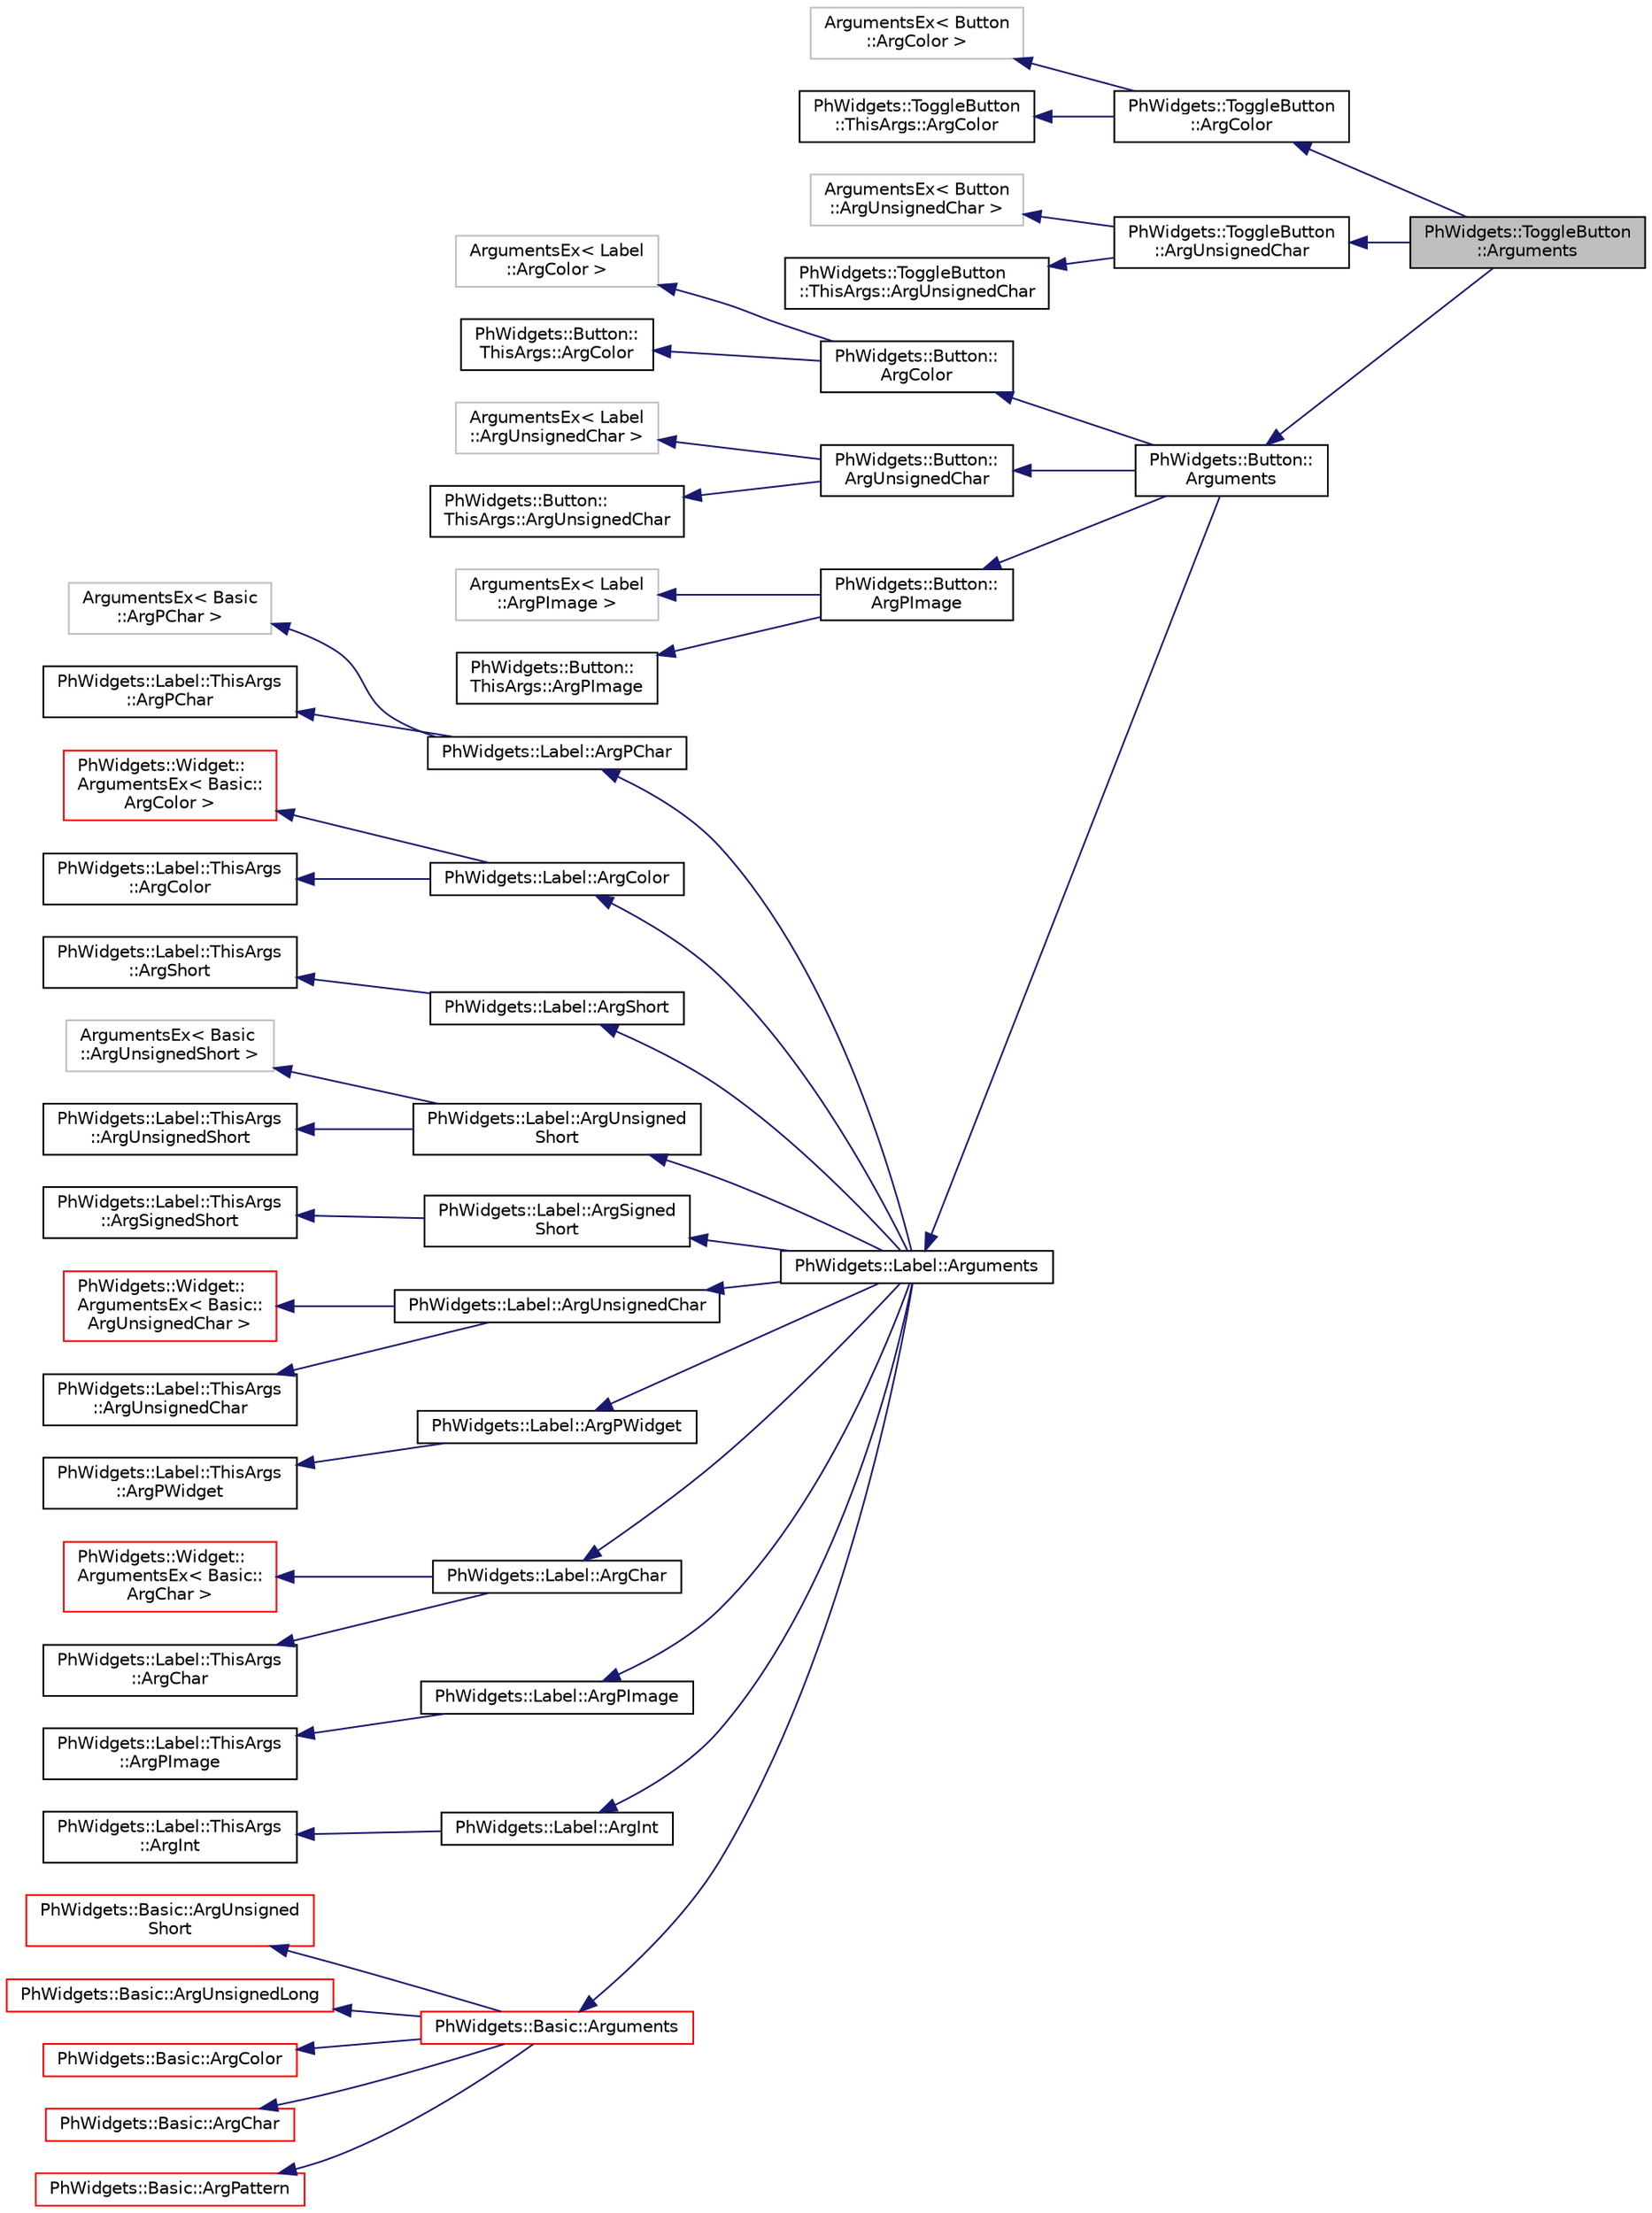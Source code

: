 digraph "PhWidgets::ToggleButton::Arguments"
{
  edge [fontname="Helvetica",fontsize="10",labelfontname="Helvetica",labelfontsize="10"];
  node [fontname="Helvetica",fontsize="10",shape=record];
  rankdir="LR";
  Node0 [label="PhWidgets::ToggleButton\l::Arguments",height=0.2,width=0.4,color="black", fillcolor="grey75", style="filled", fontcolor="black"];
  Node1 -> Node0 [dir="back",color="midnightblue",fontsize="10",style="solid",fontname="Helvetica"];
  Node1 [label="PhWidgets::ToggleButton\l::ArgColor",height=0.2,width=0.4,color="black", fillcolor="white", style="filled",URL="$struct_ph_widgets_1_1_toggle_button_1_1_arg_color.html"];
  Node2 -> Node1 [dir="back",color="midnightblue",fontsize="10",style="solid",fontname="Helvetica"];
  Node2 [label="ArgumentsEx\< Button\l::ArgColor \>",height=0.2,width=0.4,color="grey75", fillcolor="white", style="filled"];
  Node3 -> Node1 [dir="back",color="midnightblue",fontsize="10",style="solid",fontname="Helvetica"];
  Node3 [label="PhWidgets::ToggleButton\l::ThisArgs::ArgColor",height=0.2,width=0.4,color="black", fillcolor="white", style="filled",URL="$struct_ph_widgets_1_1_toggle_button_1_1_this_args_1_1_arg_color.html"];
  Node4 -> Node0 [dir="back",color="midnightblue",fontsize="10",style="solid",fontname="Helvetica"];
  Node4 [label="PhWidgets::ToggleButton\l::ArgUnsignedChar",height=0.2,width=0.4,color="black", fillcolor="white", style="filled",URL="$struct_ph_widgets_1_1_toggle_button_1_1_arg_unsigned_char.html"];
  Node5 -> Node4 [dir="back",color="midnightblue",fontsize="10",style="solid",fontname="Helvetica"];
  Node5 [label="ArgumentsEx\< Button\l::ArgUnsignedChar \>",height=0.2,width=0.4,color="grey75", fillcolor="white", style="filled"];
  Node6 -> Node4 [dir="back",color="midnightblue",fontsize="10",style="solid",fontname="Helvetica"];
  Node6 [label="PhWidgets::ToggleButton\l::ThisArgs::ArgUnsignedChar",height=0.2,width=0.4,color="black", fillcolor="white", style="filled",URL="$struct_ph_widgets_1_1_toggle_button_1_1_this_args_1_1_arg_unsigned_char.html"];
  Node7 -> Node0 [dir="back",color="midnightblue",fontsize="10",style="solid",fontname="Helvetica"];
  Node7 [label="PhWidgets::Button::\lArguments",height=0.2,width=0.4,color="black", fillcolor="white", style="filled",URL="$struct_ph_widgets_1_1_button_1_1_arguments.html"];
  Node8 -> Node7 [dir="back",color="midnightblue",fontsize="10",style="solid",fontname="Helvetica"];
  Node8 [label="PhWidgets::Button::\lArgColor",height=0.2,width=0.4,color="black", fillcolor="white", style="filled",URL="$struct_ph_widgets_1_1_button_1_1_arg_color.html"];
  Node9 -> Node8 [dir="back",color="midnightblue",fontsize="10",style="solid",fontname="Helvetica"];
  Node9 [label="ArgumentsEx\< Label\l::ArgColor \>",height=0.2,width=0.4,color="grey75", fillcolor="white", style="filled"];
  Node10 -> Node8 [dir="back",color="midnightblue",fontsize="10",style="solid",fontname="Helvetica"];
  Node10 [label="PhWidgets::Button::\lThisArgs::ArgColor",height=0.2,width=0.4,color="black", fillcolor="white", style="filled",URL="$struct_ph_widgets_1_1_button_1_1_this_args_1_1_arg_color.html"];
  Node11 -> Node7 [dir="back",color="midnightblue",fontsize="10",style="solid",fontname="Helvetica"];
  Node11 [label="PhWidgets::Button::\lArgUnsignedChar",height=0.2,width=0.4,color="black", fillcolor="white", style="filled",URL="$struct_ph_widgets_1_1_button_1_1_arg_unsigned_char.html"];
  Node12 -> Node11 [dir="back",color="midnightblue",fontsize="10",style="solid",fontname="Helvetica"];
  Node12 [label="ArgumentsEx\< Label\l::ArgUnsignedChar \>",height=0.2,width=0.4,color="grey75", fillcolor="white", style="filled"];
  Node13 -> Node11 [dir="back",color="midnightblue",fontsize="10",style="solid",fontname="Helvetica"];
  Node13 [label="PhWidgets::Button::\lThisArgs::ArgUnsignedChar",height=0.2,width=0.4,color="black", fillcolor="white", style="filled",URL="$struct_ph_widgets_1_1_button_1_1_this_args_1_1_arg_unsigned_char.html"];
  Node14 -> Node7 [dir="back",color="midnightblue",fontsize="10",style="solid",fontname="Helvetica"];
  Node14 [label="PhWidgets::Button::\lArgPImage",height=0.2,width=0.4,color="black", fillcolor="white", style="filled",URL="$struct_ph_widgets_1_1_button_1_1_arg_p_image.html"];
  Node15 -> Node14 [dir="back",color="midnightblue",fontsize="10",style="solid",fontname="Helvetica"];
  Node15 [label="ArgumentsEx\< Label\l::ArgPImage \>",height=0.2,width=0.4,color="grey75", fillcolor="white", style="filled"];
  Node16 -> Node14 [dir="back",color="midnightblue",fontsize="10",style="solid",fontname="Helvetica"];
  Node16 [label="PhWidgets::Button::\lThisArgs::ArgPImage",height=0.2,width=0.4,color="black", fillcolor="white", style="filled",URL="$struct_ph_widgets_1_1_button_1_1_this_args_1_1_arg_p_image.html"];
  Node17 -> Node7 [dir="back",color="midnightblue",fontsize="10",style="solid",fontname="Helvetica"];
  Node17 [label="PhWidgets::Label::Arguments",height=0.2,width=0.4,color="black", fillcolor="white", style="filled",URL="$struct_ph_widgets_1_1_label_1_1_arguments.html"];
  Node18 -> Node17 [dir="back",color="midnightblue",fontsize="10",style="solid",fontname="Helvetica"];
  Node18 [label="PhWidgets::Label::ArgPChar",height=0.2,width=0.4,color="black", fillcolor="white", style="filled",URL="$struct_ph_widgets_1_1_label_1_1_arg_p_char.html"];
  Node19 -> Node18 [dir="back",color="midnightblue",fontsize="10",style="solid",fontname="Helvetica"];
  Node19 [label="ArgumentsEx\< Basic\l::ArgPChar \>",height=0.2,width=0.4,color="grey75", fillcolor="white", style="filled"];
  Node20 -> Node18 [dir="back",color="midnightblue",fontsize="10",style="solid",fontname="Helvetica"];
  Node20 [label="PhWidgets::Label::ThisArgs\l::ArgPChar",height=0.2,width=0.4,color="black", fillcolor="white", style="filled",URL="$struct_ph_widgets_1_1_label_1_1_this_args_1_1_arg_p_char.html"];
  Node21 -> Node17 [dir="back",color="midnightblue",fontsize="10",style="solid",fontname="Helvetica"];
  Node21 [label="PhWidgets::Label::ArgColor",height=0.2,width=0.4,color="black", fillcolor="white", style="filled",URL="$struct_ph_widgets_1_1_label_1_1_arg_color.html"];
  Node22 -> Node21 [dir="back",color="midnightblue",fontsize="10",style="solid",fontname="Helvetica"];
  Node22 [label="PhWidgets::Widget::\lArgumentsEx\< Basic::\lArgColor \>",height=0.2,width=0.4,color="red", fillcolor="white", style="filled",URL="$struct_ph_widgets_1_1_widget_1_1_arguments_ex.html"];
  Node24 -> Node21 [dir="back",color="midnightblue",fontsize="10",style="solid",fontname="Helvetica"];
  Node24 [label="PhWidgets::Label::ThisArgs\l::ArgColor",height=0.2,width=0.4,color="black", fillcolor="white", style="filled",URL="$struct_ph_widgets_1_1_label_1_1_this_args_1_1_arg_color.html"];
  Node25 -> Node17 [dir="back",color="midnightblue",fontsize="10",style="solid",fontname="Helvetica"];
  Node25 [label="PhWidgets::Label::ArgShort",height=0.2,width=0.4,color="black", fillcolor="white", style="filled",URL="$struct_ph_widgets_1_1_label_1_1_arg_short.html"];
  Node26 -> Node25 [dir="back",color="midnightblue",fontsize="10",style="solid",fontname="Helvetica"];
  Node26 [label="PhWidgets::Label::ThisArgs\l::ArgShort",height=0.2,width=0.4,color="black", fillcolor="white", style="filled",URL="$struct_ph_widgets_1_1_label_1_1_this_args_1_1_arg_short.html"];
  Node27 -> Node17 [dir="back",color="midnightblue",fontsize="10",style="solid",fontname="Helvetica"];
  Node27 [label="PhWidgets::Label::ArgUnsigned\lShort",height=0.2,width=0.4,color="black", fillcolor="white", style="filled",URL="$struct_ph_widgets_1_1_label_1_1_arg_unsigned_short.html"];
  Node28 -> Node27 [dir="back",color="midnightblue",fontsize="10",style="solid",fontname="Helvetica"];
  Node28 [label="ArgumentsEx\< Basic\l::ArgUnsignedShort \>",height=0.2,width=0.4,color="grey75", fillcolor="white", style="filled"];
  Node29 -> Node27 [dir="back",color="midnightblue",fontsize="10",style="solid",fontname="Helvetica"];
  Node29 [label="PhWidgets::Label::ThisArgs\l::ArgUnsignedShort",height=0.2,width=0.4,color="black", fillcolor="white", style="filled",URL="$struct_ph_widgets_1_1_label_1_1_this_args_1_1_arg_unsigned_short.html"];
  Node30 -> Node17 [dir="back",color="midnightblue",fontsize="10",style="solid",fontname="Helvetica"];
  Node30 [label="PhWidgets::Label::ArgSigned\lShort",height=0.2,width=0.4,color="black", fillcolor="white", style="filled",URL="$struct_ph_widgets_1_1_label_1_1_arg_signed_short.html"];
  Node31 -> Node30 [dir="back",color="midnightblue",fontsize="10",style="solid",fontname="Helvetica"];
  Node31 [label="PhWidgets::Label::ThisArgs\l::ArgSignedShort",height=0.2,width=0.4,color="black", fillcolor="white", style="filled",URL="$struct_ph_widgets_1_1_label_1_1_this_args_1_1_arg_signed_short.html"];
  Node32 -> Node17 [dir="back",color="midnightblue",fontsize="10",style="solid",fontname="Helvetica"];
  Node32 [label="PhWidgets::Label::ArgUnsignedChar",height=0.2,width=0.4,color="black", fillcolor="white", style="filled",URL="$struct_ph_widgets_1_1_label_1_1_arg_unsigned_char.html"];
  Node33 -> Node32 [dir="back",color="midnightblue",fontsize="10",style="solid",fontname="Helvetica"];
  Node33 [label="PhWidgets::Widget::\lArgumentsEx\< Basic::\lArgUnsignedChar \>",height=0.2,width=0.4,color="red", fillcolor="white", style="filled",URL="$struct_ph_widgets_1_1_widget_1_1_arguments_ex.html"];
  Node34 -> Node32 [dir="back",color="midnightblue",fontsize="10",style="solid",fontname="Helvetica"];
  Node34 [label="PhWidgets::Label::ThisArgs\l::ArgUnsignedChar",height=0.2,width=0.4,color="black", fillcolor="white", style="filled",URL="$struct_ph_widgets_1_1_label_1_1_this_args_1_1_arg_unsigned_char.html"];
  Node35 -> Node17 [dir="back",color="midnightblue",fontsize="10",style="solid",fontname="Helvetica"];
  Node35 [label="PhWidgets::Label::ArgPWidget",height=0.2,width=0.4,color="black", fillcolor="white", style="filled",URL="$struct_ph_widgets_1_1_label_1_1_arg_p_widget.html"];
  Node36 -> Node35 [dir="back",color="midnightblue",fontsize="10",style="solid",fontname="Helvetica"];
  Node36 [label="PhWidgets::Label::ThisArgs\l::ArgPWidget",height=0.2,width=0.4,color="black", fillcolor="white", style="filled",URL="$struct_ph_widgets_1_1_label_1_1_this_args_1_1_arg_p_widget.html"];
  Node37 -> Node17 [dir="back",color="midnightblue",fontsize="10",style="solid",fontname="Helvetica"];
  Node37 [label="PhWidgets::Label::ArgChar",height=0.2,width=0.4,color="black", fillcolor="white", style="filled",URL="$struct_ph_widgets_1_1_label_1_1_arg_char.html"];
  Node38 -> Node37 [dir="back",color="midnightblue",fontsize="10",style="solid",fontname="Helvetica"];
  Node38 [label="PhWidgets::Widget::\lArgumentsEx\< Basic::\lArgChar \>",height=0.2,width=0.4,color="red", fillcolor="white", style="filled",URL="$struct_ph_widgets_1_1_widget_1_1_arguments_ex.html"];
  Node39 -> Node37 [dir="back",color="midnightblue",fontsize="10",style="solid",fontname="Helvetica"];
  Node39 [label="PhWidgets::Label::ThisArgs\l::ArgChar",height=0.2,width=0.4,color="black", fillcolor="white", style="filled",URL="$struct_ph_widgets_1_1_label_1_1_this_args_1_1_arg_char.html"];
  Node40 -> Node17 [dir="back",color="midnightblue",fontsize="10",style="solid",fontname="Helvetica"];
  Node40 [label="PhWidgets::Label::ArgPImage",height=0.2,width=0.4,color="black", fillcolor="white", style="filled",URL="$struct_ph_widgets_1_1_label_1_1_arg_p_image.html"];
  Node41 -> Node40 [dir="back",color="midnightblue",fontsize="10",style="solid",fontname="Helvetica"];
  Node41 [label="PhWidgets::Label::ThisArgs\l::ArgPImage",height=0.2,width=0.4,color="black", fillcolor="white", style="filled",URL="$struct_ph_widgets_1_1_label_1_1_this_args_1_1_arg_p_image.html"];
  Node42 -> Node17 [dir="back",color="midnightblue",fontsize="10",style="solid",fontname="Helvetica"];
  Node42 [label="PhWidgets::Label::ArgInt",height=0.2,width=0.4,color="black", fillcolor="white", style="filled",URL="$struct_ph_widgets_1_1_label_1_1_arg_int.html"];
  Node43 -> Node42 [dir="back",color="midnightblue",fontsize="10",style="solid",fontname="Helvetica"];
  Node43 [label="PhWidgets::Label::ThisArgs\l::ArgInt",height=0.2,width=0.4,color="black", fillcolor="white", style="filled",URL="$struct_ph_widgets_1_1_label_1_1_this_args_1_1_arg_int.html"];
  Node44 -> Node17 [dir="back",color="midnightblue",fontsize="10",style="solid",fontname="Helvetica"];
  Node44 [label="PhWidgets::Basic::Arguments",height=0.2,width=0.4,color="red", fillcolor="white", style="filled",URL="$struct_ph_widgets_1_1_basic_1_1_arguments.html"];
  Node45 -> Node44 [dir="back",color="midnightblue",fontsize="10",style="solid",fontname="Helvetica"];
  Node45 [label="PhWidgets::Basic::ArgUnsigned\lShort",height=0.2,width=0.4,color="red", fillcolor="white", style="filled",URL="$struct_ph_widgets_1_1_basic_1_1_arg_unsigned_short.html"];
  Node48 -> Node44 [dir="back",color="midnightblue",fontsize="10",style="solid",fontname="Helvetica"];
  Node48 [label="PhWidgets::Basic::ArgUnsignedLong",height=0.2,width=0.4,color="red", fillcolor="white", style="filled",URL="$struct_ph_widgets_1_1_basic_1_1_arg_unsigned_long.html"];
  Node51 -> Node44 [dir="back",color="midnightblue",fontsize="10",style="solid",fontname="Helvetica"];
  Node51 [label="PhWidgets::Basic::ArgColor",height=0.2,width=0.4,color="red", fillcolor="white", style="filled",URL="$struct_ph_widgets_1_1_basic_1_1_arg_color.html"];
  Node54 -> Node44 [dir="back",color="midnightblue",fontsize="10",style="solid",fontname="Helvetica"];
  Node54 [label="PhWidgets::Basic::ArgChar",height=0.2,width=0.4,color="red", fillcolor="white", style="filled",URL="$struct_ph_widgets_1_1_basic_1_1_arg_char.html"];
  Node56 -> Node44 [dir="back",color="midnightblue",fontsize="10",style="solid",fontname="Helvetica"];
  Node56 [label="PhWidgets::Basic::ArgPattern",height=0.2,width=0.4,color="red", fillcolor="white", style="filled",URL="$struct_ph_widgets_1_1_basic_1_1_arg_pattern.html"];
}
